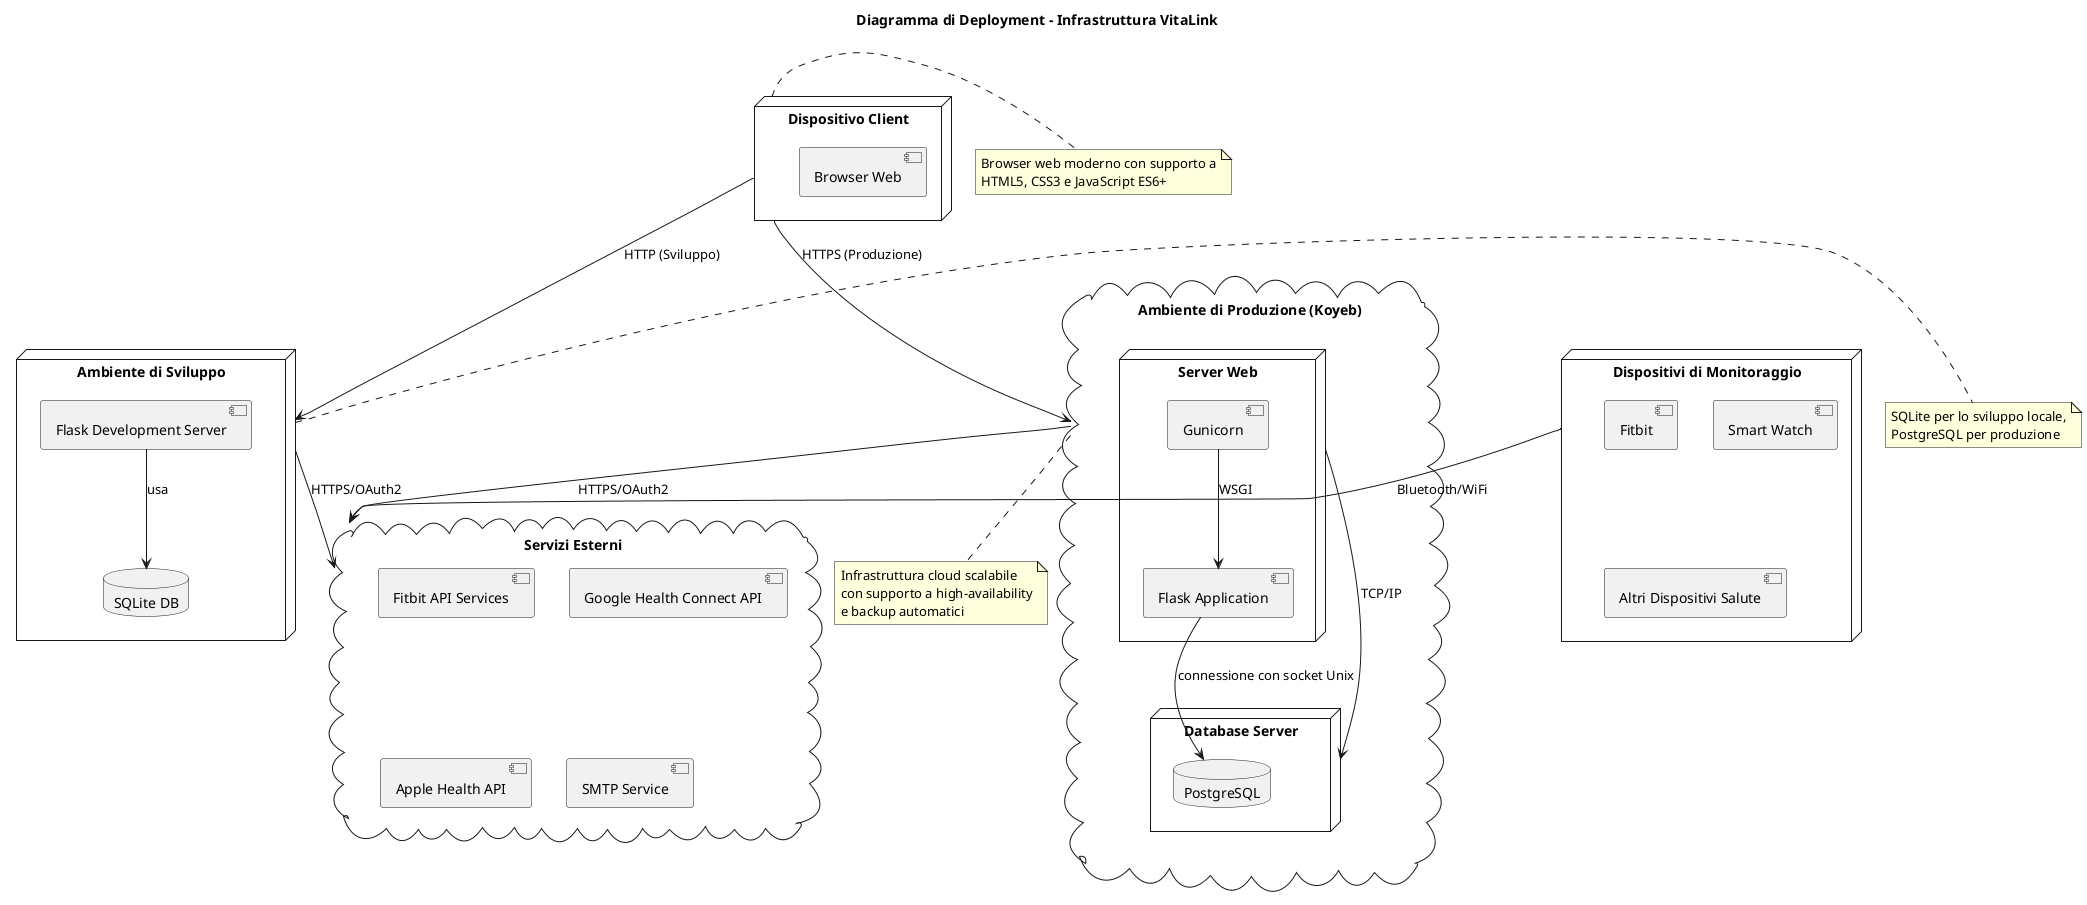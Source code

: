 @startuml "DiagrammaDeployment-InfrastruttraVitaLink"

' Deployment diagram for VitaLink infrastructure
title Diagramma di Deployment - Infrastruttura VitaLink

' Client devices
node "Dispositivo Client" as ClientDevice {
  component [Browser Web] as WebBrowser
}

' Development environment
node "Ambiente di Sviluppo" as DevEnv {
  component [Flask Development Server] as FlaskDev
  database "SQLite DB" as SQLiteDB
  
  FlaskDev --> SQLiteDB : usa
}

' Production Cloud environment
cloud "Ambiente di Produzione (Koyeb)" as ProdEnv {
  node "Server Web" as WebServer {
    component [Gunicorn] as Gunicorn
    component [Flask Application] as FlaskApp
    
    Gunicorn --> FlaskApp : WSGI
  }
  
  node "Database Server" as DBServer {
    database "PostgreSQL" as PostgreSQL
  }
  
  WebServer --> DBServer : TCP/IP
  FlaskApp --> PostgreSQL : connessione con socket Unix
}

' Third-party services
cloud "Servizi Esterni" as ExternalServices {
  component [Fitbit API Services] as FitbitAPI
  component [Google Health Connect API] as GoogleHealth
  component [Apple Health API] as AppleHealth
  component [SMTP Service] as SMTPService
}

' Connections
ClientDevice --> DevEnv : HTTP (Sviluppo)
ClientDevice --> ProdEnv : HTTPS (Produzione)
ProdEnv --> ExternalServices : HTTPS/OAuth2
DevEnv --> ExternalServices : HTTPS/OAuth2

' Equipment needed by devices
node "Dispositivi di Monitoraggio" as MonitoringDevices {
  component [Fitbit] as FitbitDevice
  component [Smart Watch] as SmartWatch
  component [Altri Dispositivi Salute] as OtherDevices
}

MonitoringDevices --> ExternalServices : Bluetooth/WiFi

' Deployment notes
note right of ClientDevice
  Browser web moderno con supporto a
  HTML5, CSS3 e JavaScript ES6+
end note

note bottom of ProdEnv
  Infrastruttura cloud scalabile
  con supporto a high-availability
  e backup automatici
end note

note right of DevEnv
  SQLite per lo sviluppo locale,
  PostgreSQL per produzione
end note

@enduml
